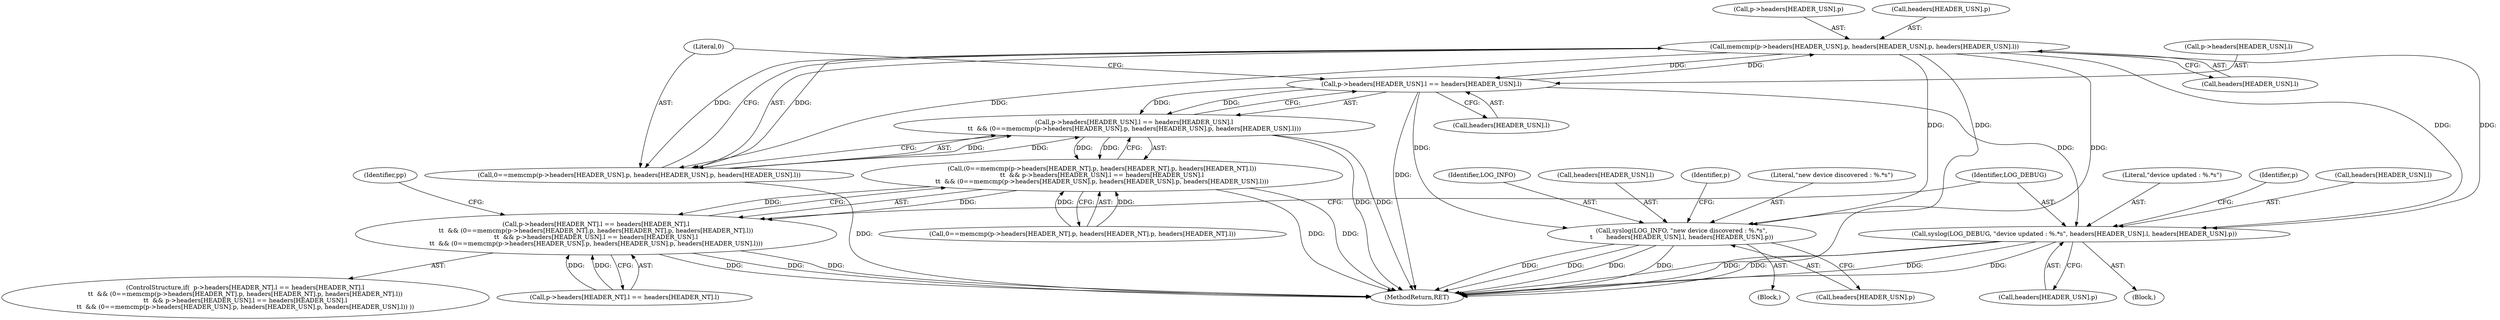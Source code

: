 digraph "0_miniupnp_cd506a67e174a45c6a202eff182a712955ed6d6f@array" {
"1000177" [label="(Call,memcmp(p->headers[HEADER_USN].p, headers[HEADER_USN].p, headers[HEADER_USN].l))"];
"1000162" [label="(Call,p->headers[HEADER_USN].l == headers[HEADER_USN].l)"];
"1000177" [label="(Call,memcmp(p->headers[HEADER_USN].p, headers[HEADER_USN].p, headers[HEADER_USN].l))"];
"1000161" [label="(Call,p->headers[HEADER_USN].l == headers[HEADER_USN].l\n\t\t  && (0==memcmp(p->headers[HEADER_USN].p, headers[HEADER_USN].p, headers[HEADER_USN].l)))"];
"1000140" [label="(Call,(0==memcmp(p->headers[HEADER_NT].p, headers[HEADER_NT].p, headers[HEADER_NT].l))\n\t\t  && p->headers[HEADER_USN].l == headers[HEADER_USN].l\n\t\t  && (0==memcmp(p->headers[HEADER_USN].p, headers[HEADER_USN].p, headers[HEADER_USN].l)))"];
"1000126" [label="(Call,p->headers[HEADER_NT].l == headers[HEADER_NT].l\n\t\t  && (0==memcmp(p->headers[HEADER_NT].p, headers[HEADER_NT].p, headers[HEADER_NT].l))\n\t\t  && p->headers[HEADER_USN].l == headers[HEADER_USN].l\n\t\t  && (0==memcmp(p->headers[HEADER_USN].p, headers[HEADER_USN].p, headers[HEADER_USN].l)))"];
"1000175" [label="(Call,0==memcmp(p->headers[HEADER_USN].p, headers[HEADER_USN].p, headers[HEADER_USN].l))"];
"1000196" [label="(Call,syslog(LOG_DEBUG, \"device updated : %.*s\", headers[HEADER_USN].l, headers[HEADER_USN].p))"];
"1000320" [label="(Call,syslog(LOG_INFO, \"new device discovered : %.*s\",\n\t       headers[HEADER_USN].l, headers[HEADER_USN].p))"];
"1000444" [label="(MethodReturn,RET)"];
"1000197" [label="(Identifier,LOG_DEBUG)"];
"1000175" [label="(Call,0==memcmp(p->headers[HEADER_USN].p, headers[HEADER_USN].p, headers[HEADER_USN].l))"];
"1000126" [label="(Call,p->headers[HEADER_NT].l == headers[HEADER_NT].l\n\t\t  && (0==memcmp(p->headers[HEADER_NT].p, headers[HEADER_NT].p, headers[HEADER_NT].l))\n\t\t  && p->headers[HEADER_USN].l == headers[HEADER_USN].l\n\t\t  && (0==memcmp(p->headers[HEADER_USN].p, headers[HEADER_USN].p, headers[HEADER_USN].l)))"];
"1000198" [label="(Literal,\"device updated : %.*s\")"];
"1000196" [label="(Call,syslog(LOG_DEBUG, \"device updated : %.*s\", headers[HEADER_USN].l, headers[HEADER_USN].p))"];
"1000321" [label="(Identifier,LOG_INFO)"];
"1000311" [label="(Identifier,pp)"];
"1000177" [label="(Call,memcmp(p->headers[HEADER_USN].p, headers[HEADER_USN].p, headers[HEADER_USN].l))"];
"1000111" [label="(Block,)"];
"1000141" [label="(Call,0==memcmp(p->headers[HEADER_NT].p, headers[HEADER_NT].p, headers[HEADER_NT].l))"];
"1000204" [label="(Call,headers[HEADER_USN].p)"];
"1000140" [label="(Call,(0==memcmp(p->headers[HEADER_NT].p, headers[HEADER_NT].p, headers[HEADER_NT].l))\n\t\t  && p->headers[HEADER_USN].l == headers[HEADER_USN].l\n\t\t  && (0==memcmp(p->headers[HEADER_USN].p, headers[HEADER_USN].p, headers[HEADER_USN].l)))"];
"1000323" [label="(Call,headers[HEADER_USN].l)"];
"1000190" [label="(Call,headers[HEADER_USN].l)"];
"1000161" [label="(Call,p->headers[HEADER_USN].l == headers[HEADER_USN].l\n\t\t  && (0==memcmp(p->headers[HEADER_USN].p, headers[HEADER_USN].p, headers[HEADER_USN].l)))"];
"1000337" [label="(Identifier,p)"];
"1000320" [label="(Call,syslog(LOG_INFO, \"new device discovered : %.*s\",\n\t       headers[HEADER_USN].l, headers[HEADER_USN].p))"];
"1000211" [label="(Identifier,p)"];
"1000178" [label="(Call,p->headers[HEADER_USN].p)"];
"1000125" [label="(ControlStructure,if(  p->headers[HEADER_NT].l == headers[HEADER_NT].l\n\t\t  && (0==memcmp(p->headers[HEADER_NT].p, headers[HEADER_NT].p, headers[HEADER_NT].l))\n\t\t  && p->headers[HEADER_USN].l == headers[HEADER_USN].l\n\t\t  && (0==memcmp(p->headers[HEADER_USN].p, headers[HEADER_USN].p, headers[HEADER_USN].l)) ))"];
"1000162" [label="(Call,p->headers[HEADER_USN].l == headers[HEADER_USN].l)"];
"1000127" [label="(Call,p->headers[HEADER_NT].l == headers[HEADER_NT].l)"];
"1000163" [label="(Call,p->headers[HEADER_USN].l)"];
"1000322" [label="(Literal,\"new device discovered : %.*s\")"];
"1000195" [label="(Block,)"];
"1000176" [label="(Literal,0)"];
"1000170" [label="(Call,headers[HEADER_USN].l)"];
"1000328" [label="(Call,headers[HEADER_USN].p)"];
"1000185" [label="(Call,headers[HEADER_USN].p)"];
"1000199" [label="(Call,headers[HEADER_USN].l)"];
"1000177" -> "1000175"  [label="AST: "];
"1000177" -> "1000190"  [label="CFG: "];
"1000178" -> "1000177"  [label="AST: "];
"1000185" -> "1000177"  [label="AST: "];
"1000190" -> "1000177"  [label="AST: "];
"1000175" -> "1000177"  [label="CFG: "];
"1000177" -> "1000444"  [label="DDG: "];
"1000177" -> "1000162"  [label="DDG: "];
"1000177" -> "1000175"  [label="DDG: "];
"1000177" -> "1000175"  [label="DDG: "];
"1000177" -> "1000175"  [label="DDG: "];
"1000162" -> "1000177"  [label="DDG: "];
"1000177" -> "1000196"  [label="DDG: "];
"1000177" -> "1000196"  [label="DDG: "];
"1000177" -> "1000320"  [label="DDG: "];
"1000177" -> "1000320"  [label="DDG: "];
"1000162" -> "1000161"  [label="AST: "];
"1000162" -> "1000170"  [label="CFG: "];
"1000163" -> "1000162"  [label="AST: "];
"1000170" -> "1000162"  [label="AST: "];
"1000176" -> "1000162"  [label="CFG: "];
"1000161" -> "1000162"  [label="CFG: "];
"1000162" -> "1000444"  [label="DDG: "];
"1000162" -> "1000161"  [label="DDG: "];
"1000162" -> "1000161"  [label="DDG: "];
"1000162" -> "1000196"  [label="DDG: "];
"1000162" -> "1000320"  [label="DDG: "];
"1000161" -> "1000140"  [label="AST: "];
"1000161" -> "1000175"  [label="CFG: "];
"1000175" -> "1000161"  [label="AST: "];
"1000140" -> "1000161"  [label="CFG: "];
"1000161" -> "1000444"  [label="DDG: "];
"1000161" -> "1000444"  [label="DDG: "];
"1000161" -> "1000140"  [label="DDG: "];
"1000161" -> "1000140"  [label="DDG: "];
"1000175" -> "1000161"  [label="DDG: "];
"1000175" -> "1000161"  [label="DDG: "];
"1000140" -> "1000126"  [label="AST: "];
"1000140" -> "1000141"  [label="CFG: "];
"1000141" -> "1000140"  [label="AST: "];
"1000126" -> "1000140"  [label="CFG: "];
"1000140" -> "1000444"  [label="DDG: "];
"1000140" -> "1000444"  [label="DDG: "];
"1000140" -> "1000126"  [label="DDG: "];
"1000140" -> "1000126"  [label="DDG: "];
"1000141" -> "1000140"  [label="DDG: "];
"1000141" -> "1000140"  [label="DDG: "];
"1000126" -> "1000125"  [label="AST: "];
"1000126" -> "1000127"  [label="CFG: "];
"1000127" -> "1000126"  [label="AST: "];
"1000197" -> "1000126"  [label="CFG: "];
"1000311" -> "1000126"  [label="CFG: "];
"1000126" -> "1000444"  [label="DDG: "];
"1000126" -> "1000444"  [label="DDG: "];
"1000126" -> "1000444"  [label="DDG: "];
"1000127" -> "1000126"  [label="DDG: "];
"1000127" -> "1000126"  [label="DDG: "];
"1000176" -> "1000175"  [label="AST: "];
"1000175" -> "1000444"  [label="DDG: "];
"1000196" -> "1000195"  [label="AST: "];
"1000196" -> "1000204"  [label="CFG: "];
"1000197" -> "1000196"  [label="AST: "];
"1000198" -> "1000196"  [label="AST: "];
"1000199" -> "1000196"  [label="AST: "];
"1000204" -> "1000196"  [label="AST: "];
"1000211" -> "1000196"  [label="CFG: "];
"1000196" -> "1000444"  [label="DDG: "];
"1000196" -> "1000444"  [label="DDG: "];
"1000196" -> "1000444"  [label="DDG: "];
"1000196" -> "1000444"  [label="DDG: "];
"1000320" -> "1000111"  [label="AST: "];
"1000320" -> "1000328"  [label="CFG: "];
"1000321" -> "1000320"  [label="AST: "];
"1000322" -> "1000320"  [label="AST: "];
"1000323" -> "1000320"  [label="AST: "];
"1000328" -> "1000320"  [label="AST: "];
"1000337" -> "1000320"  [label="CFG: "];
"1000320" -> "1000444"  [label="DDG: "];
"1000320" -> "1000444"  [label="DDG: "];
"1000320" -> "1000444"  [label="DDG: "];
"1000320" -> "1000444"  [label="DDG: "];
}
